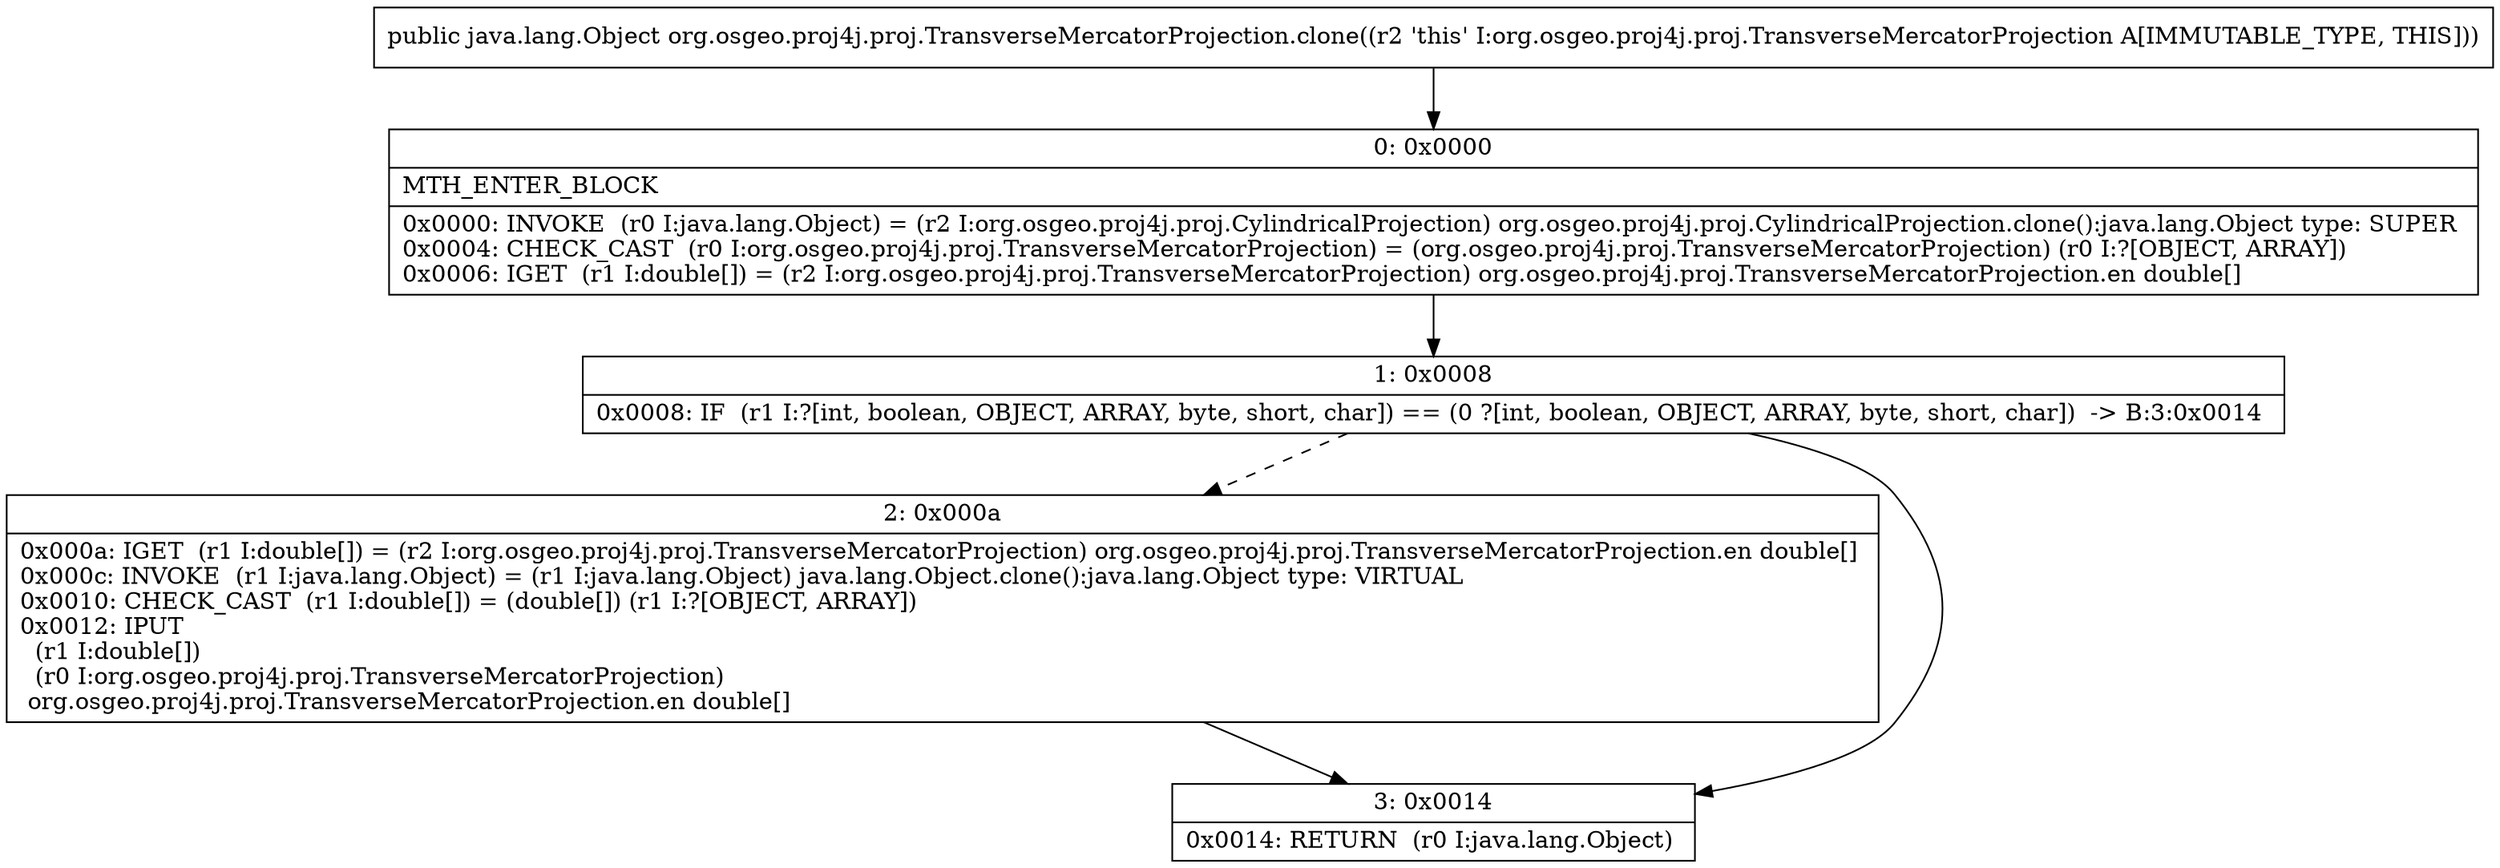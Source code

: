 digraph "CFG fororg.osgeo.proj4j.proj.TransverseMercatorProjection.clone()Ljava\/lang\/Object;" {
Node_0 [shape=record,label="{0\:\ 0x0000|MTH_ENTER_BLOCK\l|0x0000: INVOKE  (r0 I:java.lang.Object) = (r2 I:org.osgeo.proj4j.proj.CylindricalProjection) org.osgeo.proj4j.proj.CylindricalProjection.clone():java.lang.Object type: SUPER \l0x0004: CHECK_CAST  (r0 I:org.osgeo.proj4j.proj.TransverseMercatorProjection) = (org.osgeo.proj4j.proj.TransverseMercatorProjection) (r0 I:?[OBJECT, ARRAY]) \l0x0006: IGET  (r1 I:double[]) = (r2 I:org.osgeo.proj4j.proj.TransverseMercatorProjection) org.osgeo.proj4j.proj.TransverseMercatorProjection.en double[] \l}"];
Node_1 [shape=record,label="{1\:\ 0x0008|0x0008: IF  (r1 I:?[int, boolean, OBJECT, ARRAY, byte, short, char]) == (0 ?[int, boolean, OBJECT, ARRAY, byte, short, char])  \-\> B:3:0x0014 \l}"];
Node_2 [shape=record,label="{2\:\ 0x000a|0x000a: IGET  (r1 I:double[]) = (r2 I:org.osgeo.proj4j.proj.TransverseMercatorProjection) org.osgeo.proj4j.proj.TransverseMercatorProjection.en double[] \l0x000c: INVOKE  (r1 I:java.lang.Object) = (r1 I:java.lang.Object) java.lang.Object.clone():java.lang.Object type: VIRTUAL \l0x0010: CHECK_CAST  (r1 I:double[]) = (double[]) (r1 I:?[OBJECT, ARRAY]) \l0x0012: IPUT  \l  (r1 I:double[])\l  (r0 I:org.osgeo.proj4j.proj.TransverseMercatorProjection)\l org.osgeo.proj4j.proj.TransverseMercatorProjection.en double[] \l}"];
Node_3 [shape=record,label="{3\:\ 0x0014|0x0014: RETURN  (r0 I:java.lang.Object) \l}"];
MethodNode[shape=record,label="{public java.lang.Object org.osgeo.proj4j.proj.TransverseMercatorProjection.clone((r2 'this' I:org.osgeo.proj4j.proj.TransverseMercatorProjection A[IMMUTABLE_TYPE, THIS])) }"];
MethodNode -> Node_0;
Node_0 -> Node_1;
Node_1 -> Node_2[style=dashed];
Node_1 -> Node_3;
Node_2 -> Node_3;
}

